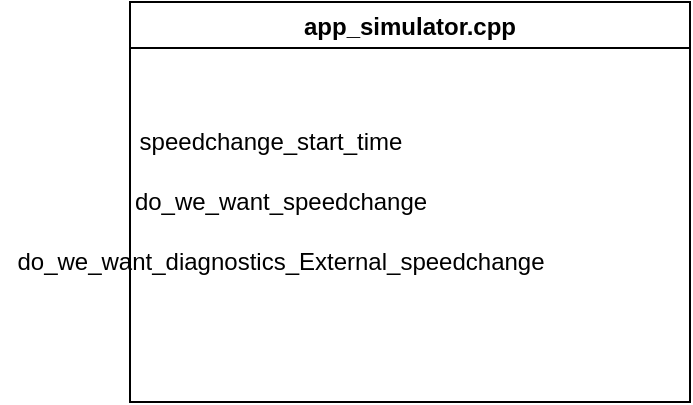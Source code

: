 <mxfile version="17.5.0" type="github">
  <diagram id="C5RBs43oDa-KdzZeNtuy" name="Page-1">
    <mxGraphModel dx="1038" dy="579" grid="1" gridSize="10" guides="1" tooltips="1" connect="1" arrows="1" fold="1" page="1" pageScale="1" pageWidth="827" pageHeight="1169" math="0" shadow="0">
      <root>
        <mxCell id="WIyWlLk6GJQsqaUBKTNV-0" />
        <mxCell id="WIyWlLk6GJQsqaUBKTNV-1" parent="WIyWlLk6GJQsqaUBKTNV-0" />
        <mxCell id="AqXhPSVFqO0AoULpWd5d-0" value="app_simulator.cpp" style="swimlane;" vertex="1" parent="WIyWlLk6GJQsqaUBKTNV-1">
          <mxGeometry x="170" y="190" width="280" height="200" as="geometry" />
        </mxCell>
        <mxCell id="AqXhPSVFqO0AoULpWd5d-3" value="do_we_want_speedchange" style="text;html=1;align=center;verticalAlign=middle;resizable=0;points=[];autosize=1;strokeColor=none;fillColor=none;" vertex="1" parent="AqXhPSVFqO0AoULpWd5d-0">
          <mxGeometry x="-5" y="90" width="160" height="20" as="geometry" />
        </mxCell>
        <mxCell id="AqXhPSVFqO0AoULpWd5d-4" value="do_we_want_diagnostics_External_speedchange" style="text;html=1;align=center;verticalAlign=middle;resizable=0;points=[];autosize=1;strokeColor=none;fillColor=none;" vertex="1" parent="AqXhPSVFqO0AoULpWd5d-0">
          <mxGeometry x="-65" y="120" width="280" height="20" as="geometry" />
        </mxCell>
        <mxCell id="AqXhPSVFqO0AoULpWd5d-1" value="speedchange_start_time" style="text;html=1;align=center;verticalAlign=middle;resizable=0;points=[];autosize=1;strokeColor=none;fillColor=none;" vertex="1" parent="WIyWlLk6GJQsqaUBKTNV-1">
          <mxGeometry x="165" y="250" width="150" height="20" as="geometry" />
        </mxCell>
      </root>
    </mxGraphModel>
  </diagram>
</mxfile>
